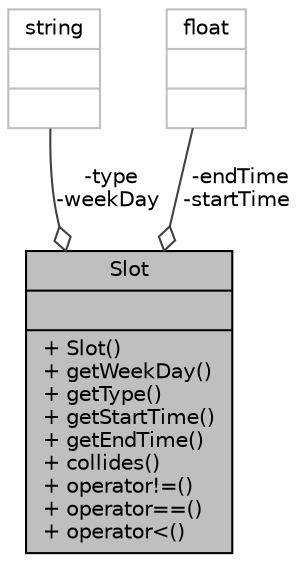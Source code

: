 digraph "Slot"
{
 // LATEX_PDF_SIZE
  bgcolor="transparent";
  edge [fontname="Helvetica",fontsize="10",labelfontname="Helvetica",labelfontsize="10"];
  node [fontname="Helvetica",fontsize="10",shape=record];
  Node1 [label="{Slot\n||+ Slot()\l+ getWeekDay()\l+ getType()\l+ getStartTime()\l+ getEndTime()\l+ collides()\l+ operator!=()\l+ operator==()\l+ operator\<()\l}",height=0.2,width=0.4,color="black", fillcolor="grey75", style="filled", fontcolor="black",tooltip="Class that represents a slot (time and day) in which a class of a given course is held."];
  Node2 -> Node1 [color="grey25",fontsize="10",style="solid",label=" -type\n-weekDay" ,arrowhead="odiamond",fontname="Helvetica"];
  Node2 [label="{string\n||}",height=0.2,width=0.4,color="grey75",tooltip=" "];
  Node3 -> Node1 [color="grey25",fontsize="10",style="solid",label=" -endTime\n-startTime" ,arrowhead="odiamond",fontname="Helvetica"];
  Node3 [label="{float\n||}",height=0.2,width=0.4,color="grey75",tooltip=" "];
}
